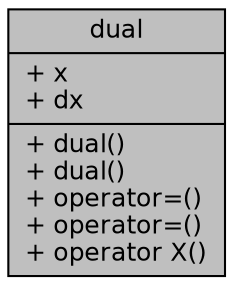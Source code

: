 digraph "dual"
{
 // INTERACTIVE_SVG=YES
 // LATEX_PDF_SIZE
  bgcolor="transparent";
  edge [fontname="Helvetica",fontsize="12",labelfontname="Helvetica",labelfontsize="12"];
  node [fontname="Helvetica",fontsize="12",shape=record];
  Node1 [label="{dual\n|+ x\l+ dx\l|+ dual()\l+ dual()\l+ operator=()\l+ operator=()\l+ operator X()\l}",height=0.2,width=0.4,color="black", fillcolor="grey75", style="filled", fontcolor="black",tooltip="This structure automatically differentiates first order."];
}
